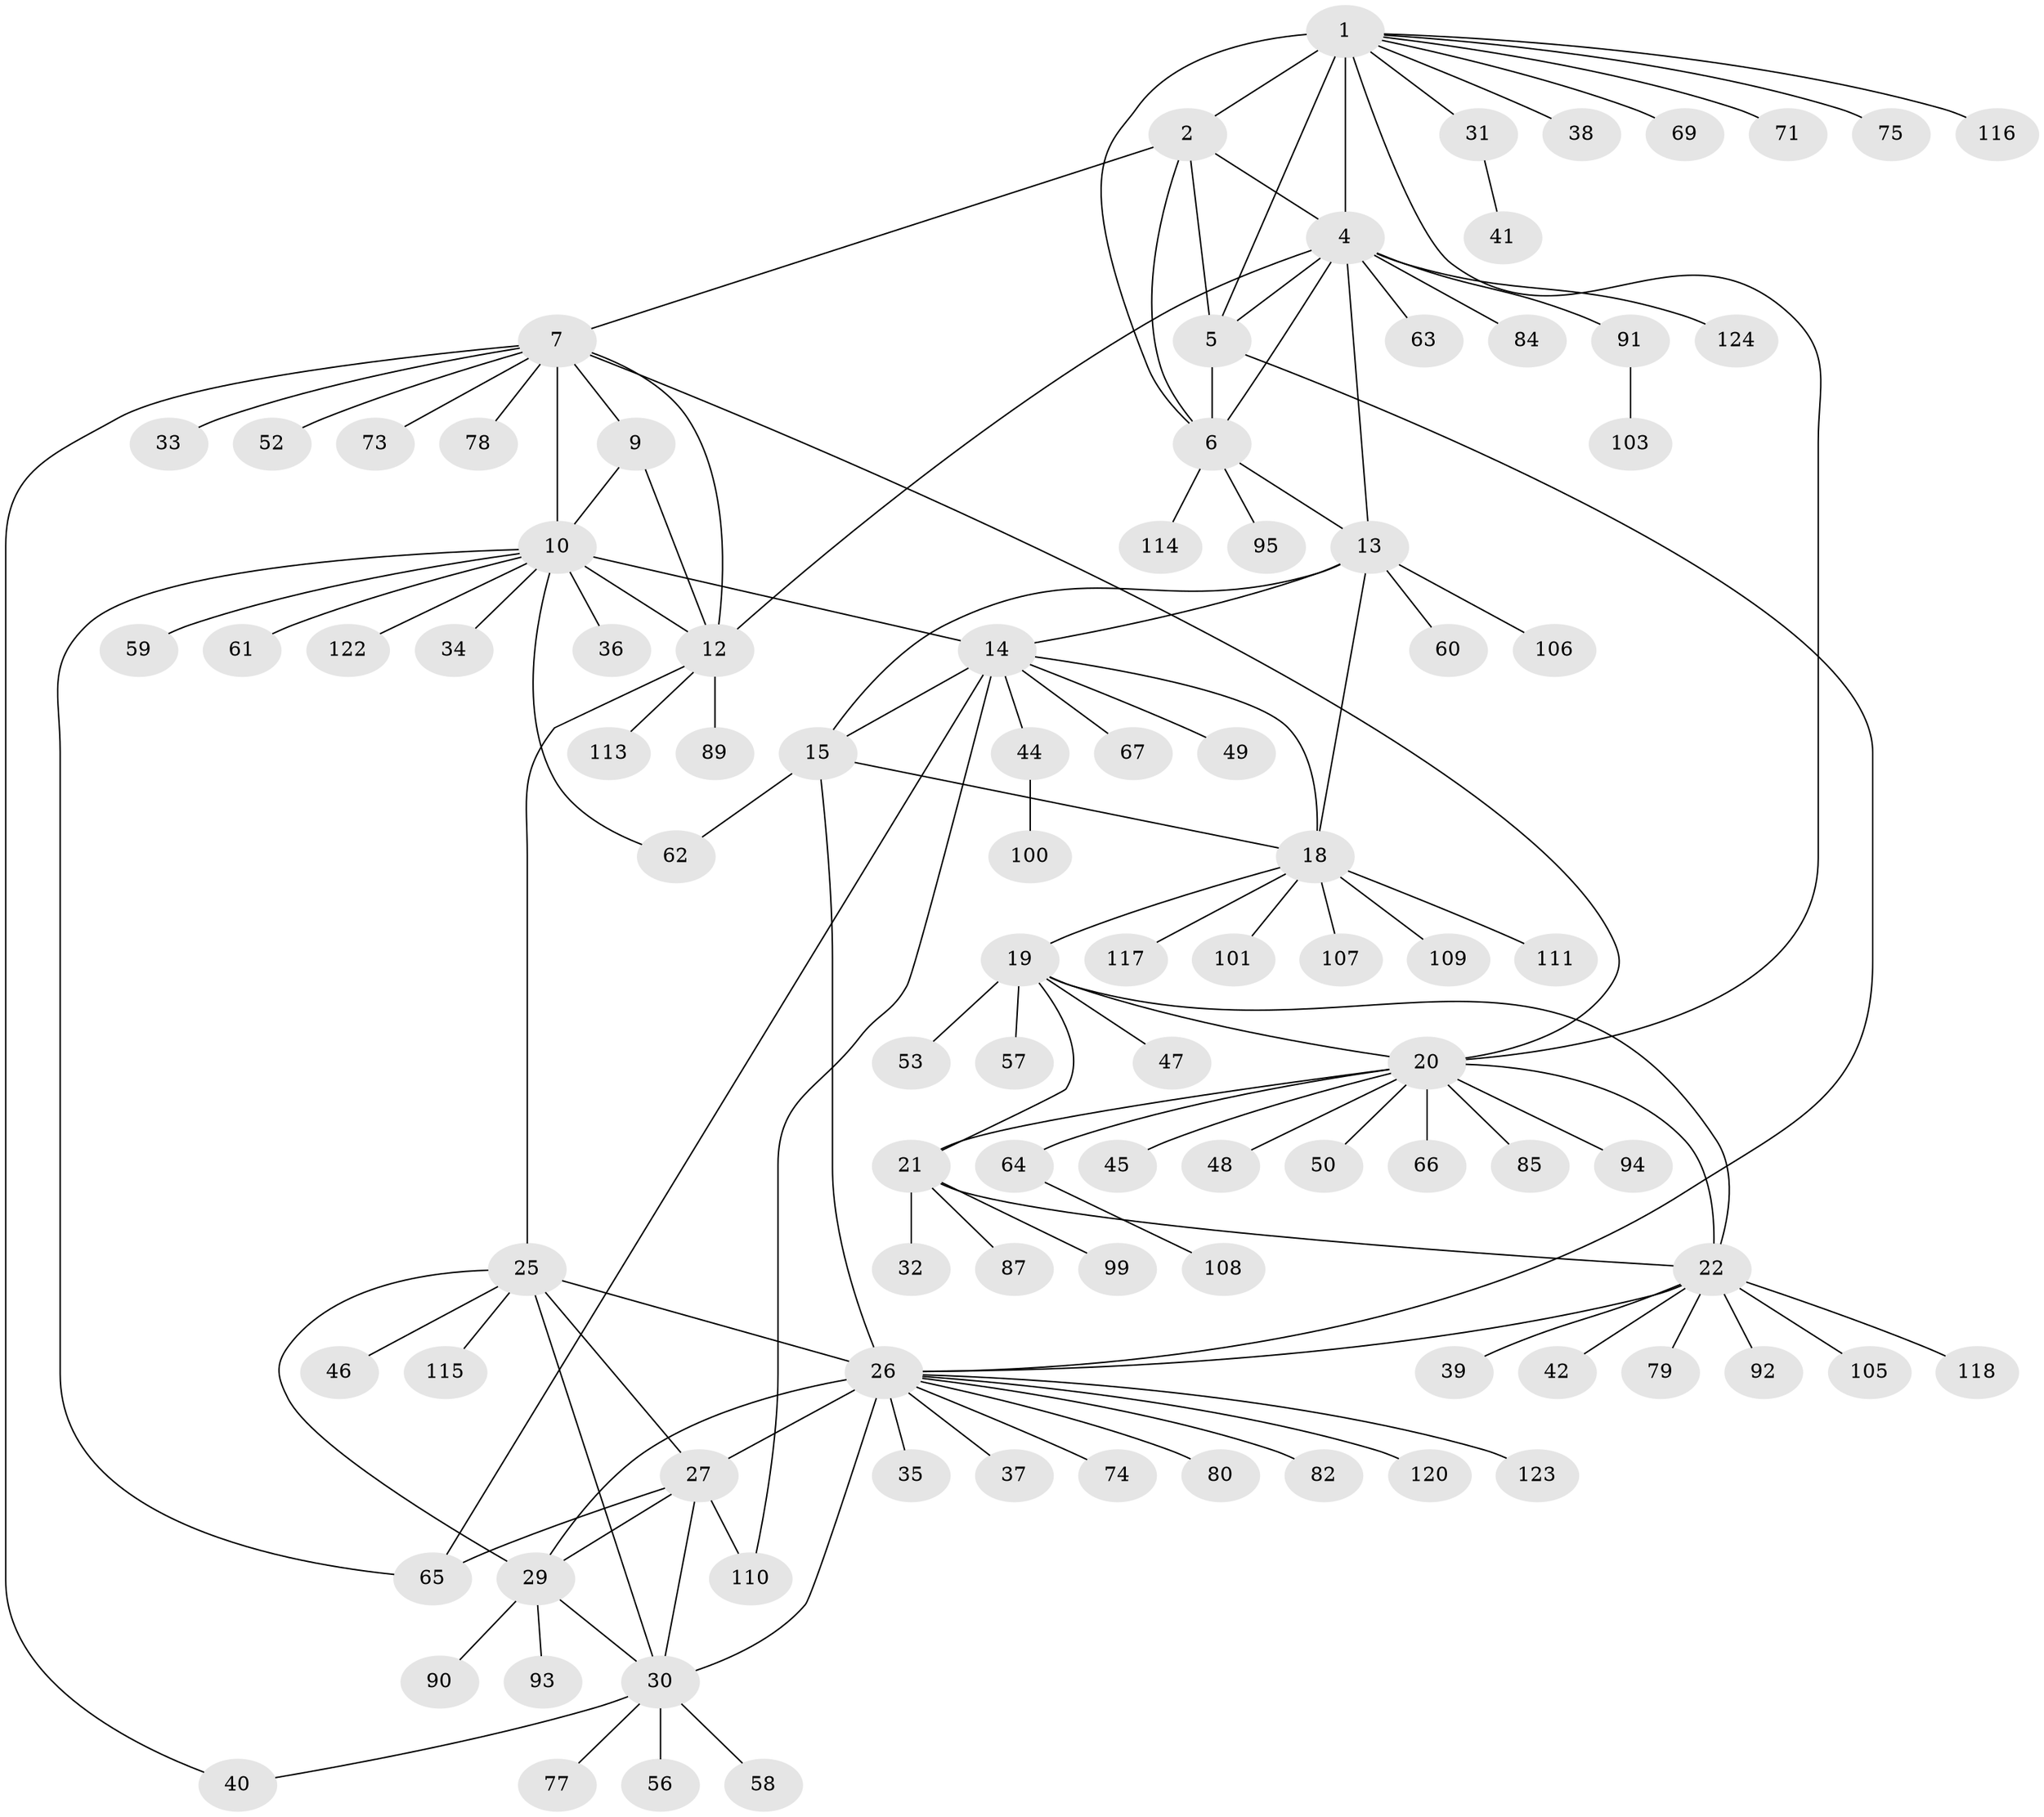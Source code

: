 // original degree distribution, {11: 0.03225806451612903, 6: 0.03225806451612903, 12: 0.016129032258064516, 7: 0.03225806451612903, 8: 0.03225806451612903, 9: 0.056451612903225805, 10: 0.024193548387096774, 5: 0.016129032258064516, 2: 0.12903225806451613, 1: 0.6048387096774194, 3: 0.016129032258064516, 4: 0.008064516129032258}
// Generated by graph-tools (version 1.1) at 2025/11/02/27/25 16:11:30]
// undirected, 96 vertices, 129 edges
graph export_dot {
graph [start="1"]
  node [color=gray90,style=filled];
  1 [super="+3"];
  2;
  4 [super="+98"];
  5 [super="+76"];
  6 [super="+54"];
  7 [super="+8"];
  9 [super="+88"];
  10 [super="+11"];
  12 [super="+121"];
  13 [super="+81"];
  14 [super="+17"];
  15 [super="+16"];
  18 [super="+97"];
  19 [super="+104"];
  20 [super="+23"];
  21 [super="+83"];
  22 [super="+24"];
  25 [super="+96"];
  26 [super="+28"];
  27 [super="+51"];
  29 [super="+43"];
  30 [super="+55"];
  31;
  32;
  33;
  34;
  35 [super="+112"];
  36;
  37;
  38;
  39;
  40;
  41 [super="+86"];
  42;
  44 [super="+72"];
  45;
  46;
  47;
  48;
  49;
  50;
  52 [super="+68"];
  53;
  56;
  57;
  58;
  59;
  60;
  61;
  62;
  63;
  64;
  65 [super="+119"];
  66 [super="+70"];
  67;
  69 [super="+102"];
  71;
  73;
  74;
  75;
  77;
  78;
  79;
  80;
  82;
  84;
  85;
  87;
  89;
  90;
  91;
  92;
  93;
  94;
  95;
  99;
  100;
  101;
  103;
  105;
  106;
  107;
  108;
  109;
  110;
  111;
  113;
  114;
  115;
  116;
  117;
  118;
  120;
  122;
  123;
  124;
  1 -- 2 [weight=2];
  1 -- 4 [weight=2];
  1 -- 5 [weight=2];
  1 -- 6 [weight=2];
  1 -- 38;
  1 -- 69;
  1 -- 71;
  1 -- 75;
  1 -- 116;
  1 -- 31;
  1 -- 20;
  2 -- 4;
  2 -- 5;
  2 -- 6;
  2 -- 7;
  4 -- 5;
  4 -- 6;
  4 -- 13;
  4 -- 63;
  4 -- 84;
  4 -- 91;
  4 -- 124;
  4 -- 12;
  5 -- 6;
  5 -- 26;
  6 -- 114;
  6 -- 13;
  6 -- 95;
  7 -- 9 [weight=2];
  7 -- 10 [weight=4];
  7 -- 12 [weight=2];
  7 -- 20;
  7 -- 40;
  7 -- 33;
  7 -- 73;
  7 -- 78;
  7 -- 52;
  9 -- 10 [weight=2];
  9 -- 12;
  10 -- 12 [weight=2];
  10 -- 36;
  10 -- 59;
  10 -- 61;
  10 -- 122;
  10 -- 65;
  10 -- 34;
  10 -- 62;
  10 -- 14;
  12 -- 25;
  12 -- 89;
  12 -- 113;
  13 -- 14 [weight=2];
  13 -- 15 [weight=2];
  13 -- 18;
  13 -- 60;
  13 -- 106;
  14 -- 15 [weight=4];
  14 -- 18 [weight=2];
  14 -- 65;
  14 -- 67;
  14 -- 44;
  14 -- 110;
  14 -- 49;
  15 -- 18 [weight=2];
  15 -- 62;
  15 -- 26;
  18 -- 19;
  18 -- 101;
  18 -- 107;
  18 -- 109;
  18 -- 117;
  18 -- 111;
  19 -- 20 [weight=2];
  19 -- 21;
  19 -- 22 [weight=2];
  19 -- 47;
  19 -- 53;
  19 -- 57;
  20 -- 21 [weight=2];
  20 -- 22 [weight=4];
  20 -- 48;
  20 -- 50;
  20 -- 66;
  20 -- 85;
  20 -- 94;
  20 -- 64;
  20 -- 45;
  21 -- 22 [weight=2];
  21 -- 32;
  21 -- 87;
  21 -- 99;
  22 -- 26;
  22 -- 79;
  22 -- 105;
  22 -- 118;
  22 -- 39;
  22 -- 42;
  22 -- 92;
  25 -- 26 [weight=2];
  25 -- 27;
  25 -- 29;
  25 -- 30;
  25 -- 46;
  25 -- 115;
  26 -- 27 [weight=2];
  26 -- 29 [weight=2];
  26 -- 30 [weight=2];
  26 -- 35;
  26 -- 80;
  26 -- 82;
  26 -- 123;
  26 -- 37;
  26 -- 74;
  26 -- 120;
  27 -- 29;
  27 -- 30;
  27 -- 110;
  27 -- 65;
  29 -- 30;
  29 -- 90;
  29 -- 93;
  30 -- 40;
  30 -- 56;
  30 -- 58;
  30 -- 77;
  31 -- 41;
  44 -- 100;
  64 -- 108;
  91 -- 103;
}
